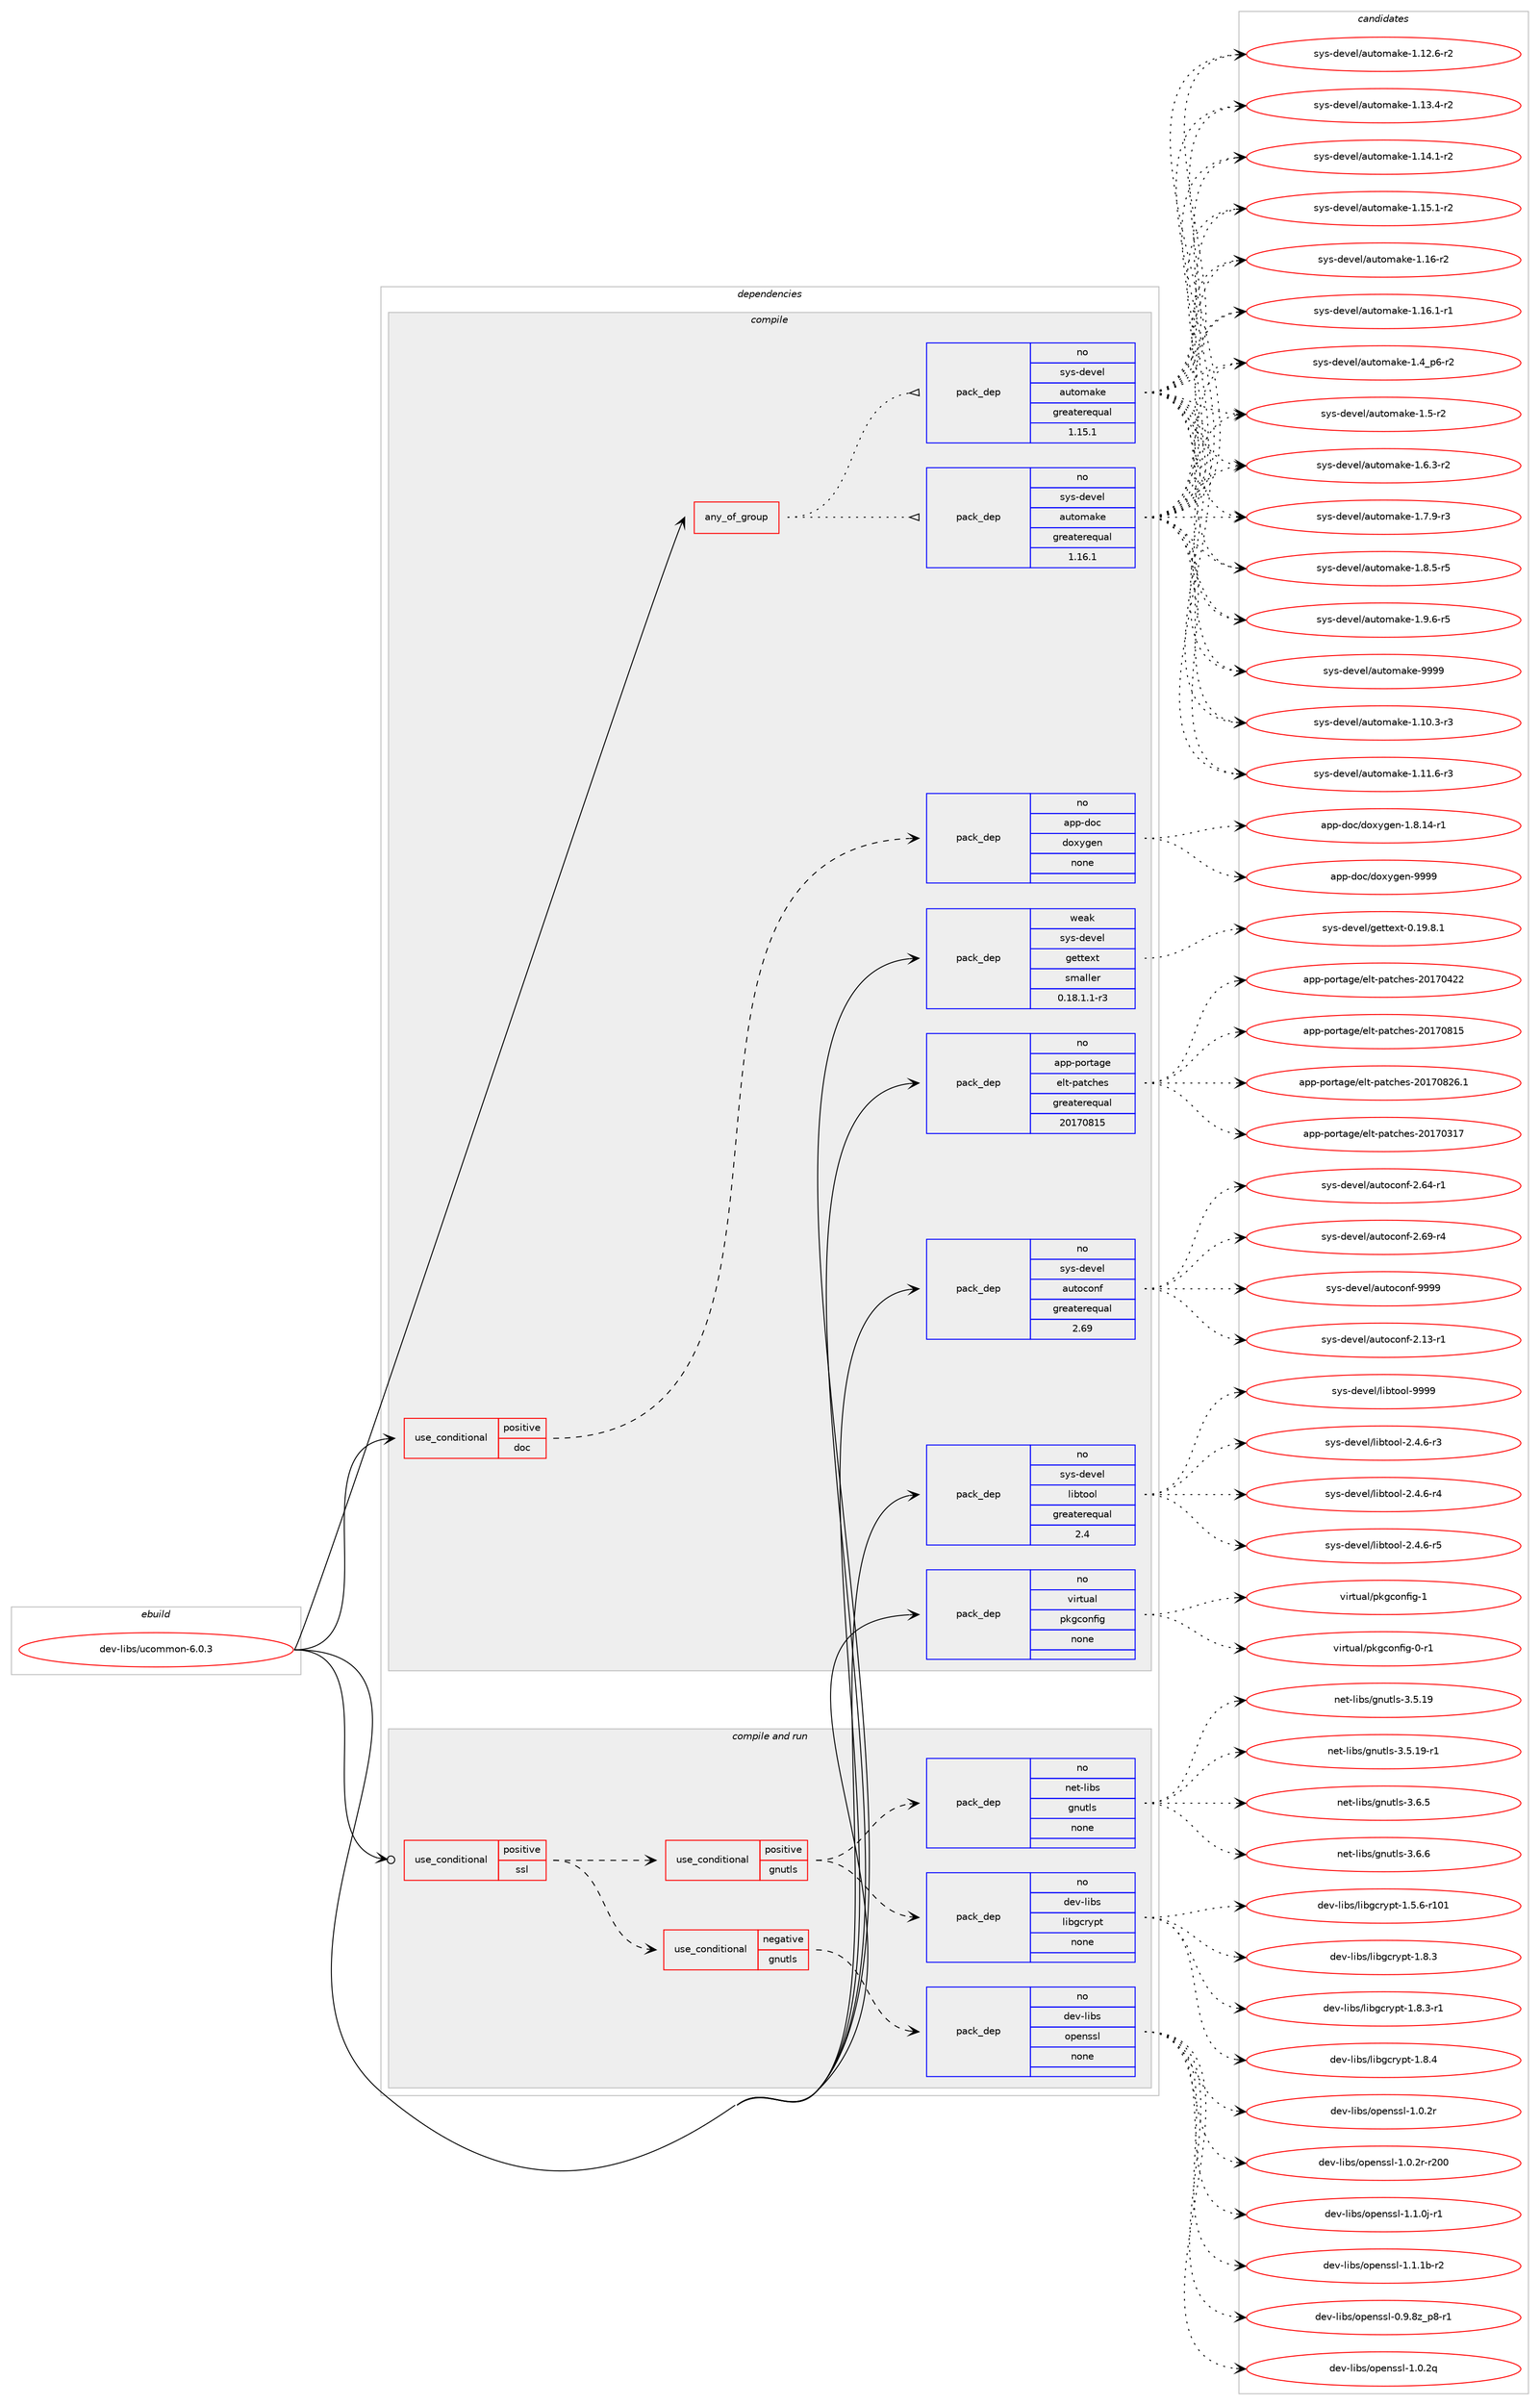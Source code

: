 digraph prolog {

# *************
# Graph options
# *************

newrank=true;
concentrate=true;
compound=true;
graph [rankdir=LR,fontname=Helvetica,fontsize=10,ranksep=1.5];#, ranksep=2.5, nodesep=0.2];
edge  [arrowhead=vee];
node  [fontname=Helvetica,fontsize=10];

# **********
# The ebuild
# **********

subgraph cluster_leftcol {
color=gray;
rank=same;
label=<<i>ebuild</i>>;
id [label="dev-libs/ucommon-6.0.3", color=red, width=4, href="../dev-libs/ucommon-6.0.3.svg"];
}

# ****************
# The dependencies
# ****************

subgraph cluster_midcol {
color=gray;
label=<<i>dependencies</i>>;
subgraph cluster_compile {
fillcolor="#eeeeee";
style=filled;
label=<<i>compile</i>>;
subgraph any22420 {
dependency1372245 [label=<<TABLE BORDER="0" CELLBORDER="1" CELLSPACING="0" CELLPADDING="4"><TR><TD CELLPADDING="10">any_of_group</TD></TR></TABLE>>, shape=none, color=red];subgraph pack982274 {
dependency1372246 [label=<<TABLE BORDER="0" CELLBORDER="1" CELLSPACING="0" CELLPADDING="4" WIDTH="220"><TR><TD ROWSPAN="6" CELLPADDING="30">pack_dep</TD></TR><TR><TD WIDTH="110">no</TD></TR><TR><TD>sys-devel</TD></TR><TR><TD>automake</TD></TR><TR><TD>greaterequal</TD></TR><TR><TD>1.16.1</TD></TR></TABLE>>, shape=none, color=blue];
}
dependency1372245:e -> dependency1372246:w [weight=20,style="dotted",arrowhead="oinv"];
subgraph pack982275 {
dependency1372247 [label=<<TABLE BORDER="0" CELLBORDER="1" CELLSPACING="0" CELLPADDING="4" WIDTH="220"><TR><TD ROWSPAN="6" CELLPADDING="30">pack_dep</TD></TR><TR><TD WIDTH="110">no</TD></TR><TR><TD>sys-devel</TD></TR><TR><TD>automake</TD></TR><TR><TD>greaterequal</TD></TR><TR><TD>1.15.1</TD></TR></TABLE>>, shape=none, color=blue];
}
dependency1372245:e -> dependency1372247:w [weight=20,style="dotted",arrowhead="oinv"];
}
id:e -> dependency1372245:w [weight=20,style="solid",arrowhead="vee"];
subgraph cond366987 {
dependency1372248 [label=<<TABLE BORDER="0" CELLBORDER="1" CELLSPACING="0" CELLPADDING="4"><TR><TD ROWSPAN="3" CELLPADDING="10">use_conditional</TD></TR><TR><TD>positive</TD></TR><TR><TD>doc</TD></TR></TABLE>>, shape=none, color=red];
subgraph pack982276 {
dependency1372249 [label=<<TABLE BORDER="0" CELLBORDER="1" CELLSPACING="0" CELLPADDING="4" WIDTH="220"><TR><TD ROWSPAN="6" CELLPADDING="30">pack_dep</TD></TR><TR><TD WIDTH="110">no</TD></TR><TR><TD>app-doc</TD></TR><TR><TD>doxygen</TD></TR><TR><TD>none</TD></TR><TR><TD></TD></TR></TABLE>>, shape=none, color=blue];
}
dependency1372248:e -> dependency1372249:w [weight=20,style="dashed",arrowhead="vee"];
}
id:e -> dependency1372248:w [weight=20,style="solid",arrowhead="vee"];
subgraph pack982277 {
dependency1372250 [label=<<TABLE BORDER="0" CELLBORDER="1" CELLSPACING="0" CELLPADDING="4" WIDTH="220"><TR><TD ROWSPAN="6" CELLPADDING="30">pack_dep</TD></TR><TR><TD WIDTH="110">no</TD></TR><TR><TD>app-portage</TD></TR><TR><TD>elt-patches</TD></TR><TR><TD>greaterequal</TD></TR><TR><TD>20170815</TD></TR></TABLE>>, shape=none, color=blue];
}
id:e -> dependency1372250:w [weight=20,style="solid",arrowhead="vee"];
subgraph pack982278 {
dependency1372251 [label=<<TABLE BORDER="0" CELLBORDER="1" CELLSPACING="0" CELLPADDING="4" WIDTH="220"><TR><TD ROWSPAN="6" CELLPADDING="30">pack_dep</TD></TR><TR><TD WIDTH="110">no</TD></TR><TR><TD>sys-devel</TD></TR><TR><TD>autoconf</TD></TR><TR><TD>greaterequal</TD></TR><TR><TD>2.69</TD></TR></TABLE>>, shape=none, color=blue];
}
id:e -> dependency1372251:w [weight=20,style="solid",arrowhead="vee"];
subgraph pack982279 {
dependency1372252 [label=<<TABLE BORDER="0" CELLBORDER="1" CELLSPACING="0" CELLPADDING="4" WIDTH="220"><TR><TD ROWSPAN="6" CELLPADDING="30">pack_dep</TD></TR><TR><TD WIDTH="110">no</TD></TR><TR><TD>sys-devel</TD></TR><TR><TD>libtool</TD></TR><TR><TD>greaterequal</TD></TR><TR><TD>2.4</TD></TR></TABLE>>, shape=none, color=blue];
}
id:e -> dependency1372252:w [weight=20,style="solid",arrowhead="vee"];
subgraph pack982280 {
dependency1372253 [label=<<TABLE BORDER="0" CELLBORDER="1" CELLSPACING="0" CELLPADDING="4" WIDTH="220"><TR><TD ROWSPAN="6" CELLPADDING="30">pack_dep</TD></TR><TR><TD WIDTH="110">no</TD></TR><TR><TD>virtual</TD></TR><TR><TD>pkgconfig</TD></TR><TR><TD>none</TD></TR><TR><TD></TD></TR></TABLE>>, shape=none, color=blue];
}
id:e -> dependency1372253:w [weight=20,style="solid",arrowhead="vee"];
subgraph pack982281 {
dependency1372254 [label=<<TABLE BORDER="0" CELLBORDER="1" CELLSPACING="0" CELLPADDING="4" WIDTH="220"><TR><TD ROWSPAN="6" CELLPADDING="30">pack_dep</TD></TR><TR><TD WIDTH="110">weak</TD></TR><TR><TD>sys-devel</TD></TR><TR><TD>gettext</TD></TR><TR><TD>smaller</TD></TR><TR><TD>0.18.1.1-r3</TD></TR></TABLE>>, shape=none, color=blue];
}
id:e -> dependency1372254:w [weight=20,style="solid",arrowhead="vee"];
}
subgraph cluster_compileandrun {
fillcolor="#eeeeee";
style=filled;
label=<<i>compile and run</i>>;
subgraph cond366988 {
dependency1372255 [label=<<TABLE BORDER="0" CELLBORDER="1" CELLSPACING="0" CELLPADDING="4"><TR><TD ROWSPAN="3" CELLPADDING="10">use_conditional</TD></TR><TR><TD>positive</TD></TR><TR><TD>ssl</TD></TR></TABLE>>, shape=none, color=red];
subgraph cond366989 {
dependency1372256 [label=<<TABLE BORDER="0" CELLBORDER="1" CELLSPACING="0" CELLPADDING="4"><TR><TD ROWSPAN="3" CELLPADDING="10">use_conditional</TD></TR><TR><TD>negative</TD></TR><TR><TD>gnutls</TD></TR></TABLE>>, shape=none, color=red];
subgraph pack982282 {
dependency1372257 [label=<<TABLE BORDER="0" CELLBORDER="1" CELLSPACING="0" CELLPADDING="4" WIDTH="220"><TR><TD ROWSPAN="6" CELLPADDING="30">pack_dep</TD></TR><TR><TD WIDTH="110">no</TD></TR><TR><TD>dev-libs</TD></TR><TR><TD>openssl</TD></TR><TR><TD>none</TD></TR><TR><TD></TD></TR></TABLE>>, shape=none, color=blue];
}
dependency1372256:e -> dependency1372257:w [weight=20,style="dashed",arrowhead="vee"];
}
dependency1372255:e -> dependency1372256:w [weight=20,style="dashed",arrowhead="vee"];
subgraph cond366990 {
dependency1372258 [label=<<TABLE BORDER="0" CELLBORDER="1" CELLSPACING="0" CELLPADDING="4"><TR><TD ROWSPAN="3" CELLPADDING="10">use_conditional</TD></TR><TR><TD>positive</TD></TR><TR><TD>gnutls</TD></TR></TABLE>>, shape=none, color=red];
subgraph pack982283 {
dependency1372259 [label=<<TABLE BORDER="0" CELLBORDER="1" CELLSPACING="0" CELLPADDING="4" WIDTH="220"><TR><TD ROWSPAN="6" CELLPADDING="30">pack_dep</TD></TR><TR><TD WIDTH="110">no</TD></TR><TR><TD>net-libs</TD></TR><TR><TD>gnutls</TD></TR><TR><TD>none</TD></TR><TR><TD></TD></TR></TABLE>>, shape=none, color=blue];
}
dependency1372258:e -> dependency1372259:w [weight=20,style="dashed",arrowhead="vee"];
subgraph pack982284 {
dependency1372260 [label=<<TABLE BORDER="0" CELLBORDER="1" CELLSPACING="0" CELLPADDING="4" WIDTH="220"><TR><TD ROWSPAN="6" CELLPADDING="30">pack_dep</TD></TR><TR><TD WIDTH="110">no</TD></TR><TR><TD>dev-libs</TD></TR><TR><TD>libgcrypt</TD></TR><TR><TD>none</TD></TR><TR><TD></TD></TR></TABLE>>, shape=none, color=blue];
}
dependency1372258:e -> dependency1372260:w [weight=20,style="dashed",arrowhead="vee"];
}
dependency1372255:e -> dependency1372258:w [weight=20,style="dashed",arrowhead="vee"];
}
id:e -> dependency1372255:w [weight=20,style="solid",arrowhead="odotvee"];
}
subgraph cluster_run {
fillcolor="#eeeeee";
style=filled;
label=<<i>run</i>>;
}
}

# **************
# The candidates
# **************

subgraph cluster_choices {
rank=same;
color=gray;
label=<<i>candidates</i>>;

subgraph choice982274 {
color=black;
nodesep=1;
choice11512111545100101118101108479711711611110997107101454946494846514511451 [label="sys-devel/automake-1.10.3-r3", color=red, width=4,href="../sys-devel/automake-1.10.3-r3.svg"];
choice11512111545100101118101108479711711611110997107101454946494946544511451 [label="sys-devel/automake-1.11.6-r3", color=red, width=4,href="../sys-devel/automake-1.11.6-r3.svg"];
choice11512111545100101118101108479711711611110997107101454946495046544511450 [label="sys-devel/automake-1.12.6-r2", color=red, width=4,href="../sys-devel/automake-1.12.6-r2.svg"];
choice11512111545100101118101108479711711611110997107101454946495146524511450 [label="sys-devel/automake-1.13.4-r2", color=red, width=4,href="../sys-devel/automake-1.13.4-r2.svg"];
choice11512111545100101118101108479711711611110997107101454946495246494511450 [label="sys-devel/automake-1.14.1-r2", color=red, width=4,href="../sys-devel/automake-1.14.1-r2.svg"];
choice11512111545100101118101108479711711611110997107101454946495346494511450 [label="sys-devel/automake-1.15.1-r2", color=red, width=4,href="../sys-devel/automake-1.15.1-r2.svg"];
choice1151211154510010111810110847971171161111099710710145494649544511450 [label="sys-devel/automake-1.16-r2", color=red, width=4,href="../sys-devel/automake-1.16-r2.svg"];
choice11512111545100101118101108479711711611110997107101454946495446494511449 [label="sys-devel/automake-1.16.1-r1", color=red, width=4,href="../sys-devel/automake-1.16.1-r1.svg"];
choice115121115451001011181011084797117116111109971071014549465295112544511450 [label="sys-devel/automake-1.4_p6-r2", color=red, width=4,href="../sys-devel/automake-1.4_p6-r2.svg"];
choice11512111545100101118101108479711711611110997107101454946534511450 [label="sys-devel/automake-1.5-r2", color=red, width=4,href="../sys-devel/automake-1.5-r2.svg"];
choice115121115451001011181011084797117116111109971071014549465446514511450 [label="sys-devel/automake-1.6.3-r2", color=red, width=4,href="../sys-devel/automake-1.6.3-r2.svg"];
choice115121115451001011181011084797117116111109971071014549465546574511451 [label="sys-devel/automake-1.7.9-r3", color=red, width=4,href="../sys-devel/automake-1.7.9-r3.svg"];
choice115121115451001011181011084797117116111109971071014549465646534511453 [label="sys-devel/automake-1.8.5-r5", color=red, width=4,href="../sys-devel/automake-1.8.5-r5.svg"];
choice115121115451001011181011084797117116111109971071014549465746544511453 [label="sys-devel/automake-1.9.6-r5", color=red, width=4,href="../sys-devel/automake-1.9.6-r5.svg"];
choice115121115451001011181011084797117116111109971071014557575757 [label="sys-devel/automake-9999", color=red, width=4,href="../sys-devel/automake-9999.svg"];
dependency1372246:e -> choice11512111545100101118101108479711711611110997107101454946494846514511451:w [style=dotted,weight="100"];
dependency1372246:e -> choice11512111545100101118101108479711711611110997107101454946494946544511451:w [style=dotted,weight="100"];
dependency1372246:e -> choice11512111545100101118101108479711711611110997107101454946495046544511450:w [style=dotted,weight="100"];
dependency1372246:e -> choice11512111545100101118101108479711711611110997107101454946495146524511450:w [style=dotted,weight="100"];
dependency1372246:e -> choice11512111545100101118101108479711711611110997107101454946495246494511450:w [style=dotted,weight="100"];
dependency1372246:e -> choice11512111545100101118101108479711711611110997107101454946495346494511450:w [style=dotted,weight="100"];
dependency1372246:e -> choice1151211154510010111810110847971171161111099710710145494649544511450:w [style=dotted,weight="100"];
dependency1372246:e -> choice11512111545100101118101108479711711611110997107101454946495446494511449:w [style=dotted,weight="100"];
dependency1372246:e -> choice115121115451001011181011084797117116111109971071014549465295112544511450:w [style=dotted,weight="100"];
dependency1372246:e -> choice11512111545100101118101108479711711611110997107101454946534511450:w [style=dotted,weight="100"];
dependency1372246:e -> choice115121115451001011181011084797117116111109971071014549465446514511450:w [style=dotted,weight="100"];
dependency1372246:e -> choice115121115451001011181011084797117116111109971071014549465546574511451:w [style=dotted,weight="100"];
dependency1372246:e -> choice115121115451001011181011084797117116111109971071014549465646534511453:w [style=dotted,weight="100"];
dependency1372246:e -> choice115121115451001011181011084797117116111109971071014549465746544511453:w [style=dotted,weight="100"];
dependency1372246:e -> choice115121115451001011181011084797117116111109971071014557575757:w [style=dotted,weight="100"];
}
subgraph choice982275 {
color=black;
nodesep=1;
choice11512111545100101118101108479711711611110997107101454946494846514511451 [label="sys-devel/automake-1.10.3-r3", color=red, width=4,href="../sys-devel/automake-1.10.3-r3.svg"];
choice11512111545100101118101108479711711611110997107101454946494946544511451 [label="sys-devel/automake-1.11.6-r3", color=red, width=4,href="../sys-devel/automake-1.11.6-r3.svg"];
choice11512111545100101118101108479711711611110997107101454946495046544511450 [label="sys-devel/automake-1.12.6-r2", color=red, width=4,href="../sys-devel/automake-1.12.6-r2.svg"];
choice11512111545100101118101108479711711611110997107101454946495146524511450 [label="sys-devel/automake-1.13.4-r2", color=red, width=4,href="../sys-devel/automake-1.13.4-r2.svg"];
choice11512111545100101118101108479711711611110997107101454946495246494511450 [label="sys-devel/automake-1.14.1-r2", color=red, width=4,href="../sys-devel/automake-1.14.1-r2.svg"];
choice11512111545100101118101108479711711611110997107101454946495346494511450 [label="sys-devel/automake-1.15.1-r2", color=red, width=4,href="../sys-devel/automake-1.15.1-r2.svg"];
choice1151211154510010111810110847971171161111099710710145494649544511450 [label="sys-devel/automake-1.16-r2", color=red, width=4,href="../sys-devel/automake-1.16-r2.svg"];
choice11512111545100101118101108479711711611110997107101454946495446494511449 [label="sys-devel/automake-1.16.1-r1", color=red, width=4,href="../sys-devel/automake-1.16.1-r1.svg"];
choice115121115451001011181011084797117116111109971071014549465295112544511450 [label="sys-devel/automake-1.4_p6-r2", color=red, width=4,href="../sys-devel/automake-1.4_p6-r2.svg"];
choice11512111545100101118101108479711711611110997107101454946534511450 [label="sys-devel/automake-1.5-r2", color=red, width=4,href="../sys-devel/automake-1.5-r2.svg"];
choice115121115451001011181011084797117116111109971071014549465446514511450 [label="sys-devel/automake-1.6.3-r2", color=red, width=4,href="../sys-devel/automake-1.6.3-r2.svg"];
choice115121115451001011181011084797117116111109971071014549465546574511451 [label="sys-devel/automake-1.7.9-r3", color=red, width=4,href="../sys-devel/automake-1.7.9-r3.svg"];
choice115121115451001011181011084797117116111109971071014549465646534511453 [label="sys-devel/automake-1.8.5-r5", color=red, width=4,href="../sys-devel/automake-1.8.5-r5.svg"];
choice115121115451001011181011084797117116111109971071014549465746544511453 [label="sys-devel/automake-1.9.6-r5", color=red, width=4,href="../sys-devel/automake-1.9.6-r5.svg"];
choice115121115451001011181011084797117116111109971071014557575757 [label="sys-devel/automake-9999", color=red, width=4,href="../sys-devel/automake-9999.svg"];
dependency1372247:e -> choice11512111545100101118101108479711711611110997107101454946494846514511451:w [style=dotted,weight="100"];
dependency1372247:e -> choice11512111545100101118101108479711711611110997107101454946494946544511451:w [style=dotted,weight="100"];
dependency1372247:e -> choice11512111545100101118101108479711711611110997107101454946495046544511450:w [style=dotted,weight="100"];
dependency1372247:e -> choice11512111545100101118101108479711711611110997107101454946495146524511450:w [style=dotted,weight="100"];
dependency1372247:e -> choice11512111545100101118101108479711711611110997107101454946495246494511450:w [style=dotted,weight="100"];
dependency1372247:e -> choice11512111545100101118101108479711711611110997107101454946495346494511450:w [style=dotted,weight="100"];
dependency1372247:e -> choice1151211154510010111810110847971171161111099710710145494649544511450:w [style=dotted,weight="100"];
dependency1372247:e -> choice11512111545100101118101108479711711611110997107101454946495446494511449:w [style=dotted,weight="100"];
dependency1372247:e -> choice115121115451001011181011084797117116111109971071014549465295112544511450:w [style=dotted,weight="100"];
dependency1372247:e -> choice11512111545100101118101108479711711611110997107101454946534511450:w [style=dotted,weight="100"];
dependency1372247:e -> choice115121115451001011181011084797117116111109971071014549465446514511450:w [style=dotted,weight="100"];
dependency1372247:e -> choice115121115451001011181011084797117116111109971071014549465546574511451:w [style=dotted,weight="100"];
dependency1372247:e -> choice115121115451001011181011084797117116111109971071014549465646534511453:w [style=dotted,weight="100"];
dependency1372247:e -> choice115121115451001011181011084797117116111109971071014549465746544511453:w [style=dotted,weight="100"];
dependency1372247:e -> choice115121115451001011181011084797117116111109971071014557575757:w [style=dotted,weight="100"];
}
subgraph choice982276 {
color=black;
nodesep=1;
choice97112112451001119947100111120121103101110454946564649524511449 [label="app-doc/doxygen-1.8.14-r1", color=red, width=4,href="../app-doc/doxygen-1.8.14-r1.svg"];
choice971121124510011199471001111201211031011104557575757 [label="app-doc/doxygen-9999", color=red, width=4,href="../app-doc/doxygen-9999.svg"];
dependency1372249:e -> choice97112112451001119947100111120121103101110454946564649524511449:w [style=dotted,weight="100"];
dependency1372249:e -> choice971121124510011199471001111201211031011104557575757:w [style=dotted,weight="100"];
}
subgraph choice982277 {
color=black;
nodesep=1;
choice97112112451121111141169710310147101108116451129711699104101115455048495548514955 [label="app-portage/elt-patches-20170317", color=red, width=4,href="../app-portage/elt-patches-20170317.svg"];
choice97112112451121111141169710310147101108116451129711699104101115455048495548525050 [label="app-portage/elt-patches-20170422", color=red, width=4,href="../app-portage/elt-patches-20170422.svg"];
choice97112112451121111141169710310147101108116451129711699104101115455048495548564953 [label="app-portage/elt-patches-20170815", color=red, width=4,href="../app-portage/elt-patches-20170815.svg"];
choice971121124511211111411697103101471011081164511297116991041011154550484955485650544649 [label="app-portage/elt-patches-20170826.1", color=red, width=4,href="../app-portage/elt-patches-20170826.1.svg"];
dependency1372250:e -> choice97112112451121111141169710310147101108116451129711699104101115455048495548514955:w [style=dotted,weight="100"];
dependency1372250:e -> choice97112112451121111141169710310147101108116451129711699104101115455048495548525050:w [style=dotted,weight="100"];
dependency1372250:e -> choice97112112451121111141169710310147101108116451129711699104101115455048495548564953:w [style=dotted,weight="100"];
dependency1372250:e -> choice971121124511211111411697103101471011081164511297116991041011154550484955485650544649:w [style=dotted,weight="100"];
}
subgraph choice982278 {
color=black;
nodesep=1;
choice1151211154510010111810110847971171161119911111010245504649514511449 [label="sys-devel/autoconf-2.13-r1", color=red, width=4,href="../sys-devel/autoconf-2.13-r1.svg"];
choice1151211154510010111810110847971171161119911111010245504654524511449 [label="sys-devel/autoconf-2.64-r1", color=red, width=4,href="../sys-devel/autoconf-2.64-r1.svg"];
choice1151211154510010111810110847971171161119911111010245504654574511452 [label="sys-devel/autoconf-2.69-r4", color=red, width=4,href="../sys-devel/autoconf-2.69-r4.svg"];
choice115121115451001011181011084797117116111991111101024557575757 [label="sys-devel/autoconf-9999", color=red, width=4,href="../sys-devel/autoconf-9999.svg"];
dependency1372251:e -> choice1151211154510010111810110847971171161119911111010245504649514511449:w [style=dotted,weight="100"];
dependency1372251:e -> choice1151211154510010111810110847971171161119911111010245504654524511449:w [style=dotted,weight="100"];
dependency1372251:e -> choice1151211154510010111810110847971171161119911111010245504654574511452:w [style=dotted,weight="100"];
dependency1372251:e -> choice115121115451001011181011084797117116111991111101024557575757:w [style=dotted,weight="100"];
}
subgraph choice982279 {
color=black;
nodesep=1;
choice1151211154510010111810110847108105981161111111084550465246544511451 [label="sys-devel/libtool-2.4.6-r3", color=red, width=4,href="../sys-devel/libtool-2.4.6-r3.svg"];
choice1151211154510010111810110847108105981161111111084550465246544511452 [label="sys-devel/libtool-2.4.6-r4", color=red, width=4,href="../sys-devel/libtool-2.4.6-r4.svg"];
choice1151211154510010111810110847108105981161111111084550465246544511453 [label="sys-devel/libtool-2.4.6-r5", color=red, width=4,href="../sys-devel/libtool-2.4.6-r5.svg"];
choice1151211154510010111810110847108105981161111111084557575757 [label="sys-devel/libtool-9999", color=red, width=4,href="../sys-devel/libtool-9999.svg"];
dependency1372252:e -> choice1151211154510010111810110847108105981161111111084550465246544511451:w [style=dotted,weight="100"];
dependency1372252:e -> choice1151211154510010111810110847108105981161111111084550465246544511452:w [style=dotted,weight="100"];
dependency1372252:e -> choice1151211154510010111810110847108105981161111111084550465246544511453:w [style=dotted,weight="100"];
dependency1372252:e -> choice1151211154510010111810110847108105981161111111084557575757:w [style=dotted,weight="100"];
}
subgraph choice982280 {
color=black;
nodesep=1;
choice11810511411611797108471121071039911111010210510345484511449 [label="virtual/pkgconfig-0-r1", color=red, width=4,href="../virtual/pkgconfig-0-r1.svg"];
choice1181051141161179710847112107103991111101021051034549 [label="virtual/pkgconfig-1", color=red, width=4,href="../virtual/pkgconfig-1.svg"];
dependency1372253:e -> choice11810511411611797108471121071039911111010210510345484511449:w [style=dotted,weight="100"];
dependency1372253:e -> choice1181051141161179710847112107103991111101021051034549:w [style=dotted,weight="100"];
}
subgraph choice982281 {
color=black;
nodesep=1;
choice1151211154510010111810110847103101116116101120116454846495746564649 [label="sys-devel/gettext-0.19.8.1", color=red, width=4,href="../sys-devel/gettext-0.19.8.1.svg"];
dependency1372254:e -> choice1151211154510010111810110847103101116116101120116454846495746564649:w [style=dotted,weight="100"];
}
subgraph choice982282 {
color=black;
nodesep=1;
choice10010111845108105981154711111210111011511510845484657465612295112564511449 [label="dev-libs/openssl-0.9.8z_p8-r1", color=red, width=4,href="../dev-libs/openssl-0.9.8z_p8-r1.svg"];
choice100101118451081059811547111112101110115115108454946484650113 [label="dev-libs/openssl-1.0.2q", color=red, width=4,href="../dev-libs/openssl-1.0.2q.svg"];
choice100101118451081059811547111112101110115115108454946484650114 [label="dev-libs/openssl-1.0.2r", color=red, width=4,href="../dev-libs/openssl-1.0.2r.svg"];
choice10010111845108105981154711111210111011511510845494648465011445114504848 [label="dev-libs/openssl-1.0.2r-r200", color=red, width=4,href="../dev-libs/openssl-1.0.2r-r200.svg"];
choice1001011184510810598115471111121011101151151084549464946481064511449 [label="dev-libs/openssl-1.1.0j-r1", color=red, width=4,href="../dev-libs/openssl-1.1.0j-r1.svg"];
choice100101118451081059811547111112101110115115108454946494649984511450 [label="dev-libs/openssl-1.1.1b-r2", color=red, width=4,href="../dev-libs/openssl-1.1.1b-r2.svg"];
dependency1372257:e -> choice10010111845108105981154711111210111011511510845484657465612295112564511449:w [style=dotted,weight="100"];
dependency1372257:e -> choice100101118451081059811547111112101110115115108454946484650113:w [style=dotted,weight="100"];
dependency1372257:e -> choice100101118451081059811547111112101110115115108454946484650114:w [style=dotted,weight="100"];
dependency1372257:e -> choice10010111845108105981154711111210111011511510845494648465011445114504848:w [style=dotted,weight="100"];
dependency1372257:e -> choice1001011184510810598115471111121011101151151084549464946481064511449:w [style=dotted,weight="100"];
dependency1372257:e -> choice100101118451081059811547111112101110115115108454946494649984511450:w [style=dotted,weight="100"];
}
subgraph choice982283 {
color=black;
nodesep=1;
choice11010111645108105981154710311011711610811545514653464957 [label="net-libs/gnutls-3.5.19", color=red, width=4,href="../net-libs/gnutls-3.5.19.svg"];
choice110101116451081059811547103110117116108115455146534649574511449 [label="net-libs/gnutls-3.5.19-r1", color=red, width=4,href="../net-libs/gnutls-3.5.19-r1.svg"];
choice110101116451081059811547103110117116108115455146544653 [label="net-libs/gnutls-3.6.5", color=red, width=4,href="../net-libs/gnutls-3.6.5.svg"];
choice110101116451081059811547103110117116108115455146544654 [label="net-libs/gnutls-3.6.6", color=red, width=4,href="../net-libs/gnutls-3.6.6.svg"];
dependency1372259:e -> choice11010111645108105981154710311011711610811545514653464957:w [style=dotted,weight="100"];
dependency1372259:e -> choice110101116451081059811547103110117116108115455146534649574511449:w [style=dotted,weight="100"];
dependency1372259:e -> choice110101116451081059811547103110117116108115455146544653:w [style=dotted,weight="100"];
dependency1372259:e -> choice110101116451081059811547103110117116108115455146544654:w [style=dotted,weight="100"];
}
subgraph choice982284 {
color=black;
nodesep=1;
choice100101118451081059811547108105981039911412111211645494653465445114494849 [label="dev-libs/libgcrypt-1.5.6-r101", color=red, width=4,href="../dev-libs/libgcrypt-1.5.6-r101.svg"];
choice1001011184510810598115471081059810399114121112116454946564651 [label="dev-libs/libgcrypt-1.8.3", color=red, width=4,href="../dev-libs/libgcrypt-1.8.3.svg"];
choice10010111845108105981154710810598103991141211121164549465646514511449 [label="dev-libs/libgcrypt-1.8.3-r1", color=red, width=4,href="../dev-libs/libgcrypt-1.8.3-r1.svg"];
choice1001011184510810598115471081059810399114121112116454946564652 [label="dev-libs/libgcrypt-1.8.4", color=red, width=4,href="../dev-libs/libgcrypt-1.8.4.svg"];
dependency1372260:e -> choice100101118451081059811547108105981039911412111211645494653465445114494849:w [style=dotted,weight="100"];
dependency1372260:e -> choice1001011184510810598115471081059810399114121112116454946564651:w [style=dotted,weight="100"];
dependency1372260:e -> choice10010111845108105981154710810598103991141211121164549465646514511449:w [style=dotted,weight="100"];
dependency1372260:e -> choice1001011184510810598115471081059810399114121112116454946564652:w [style=dotted,weight="100"];
}
}

}
